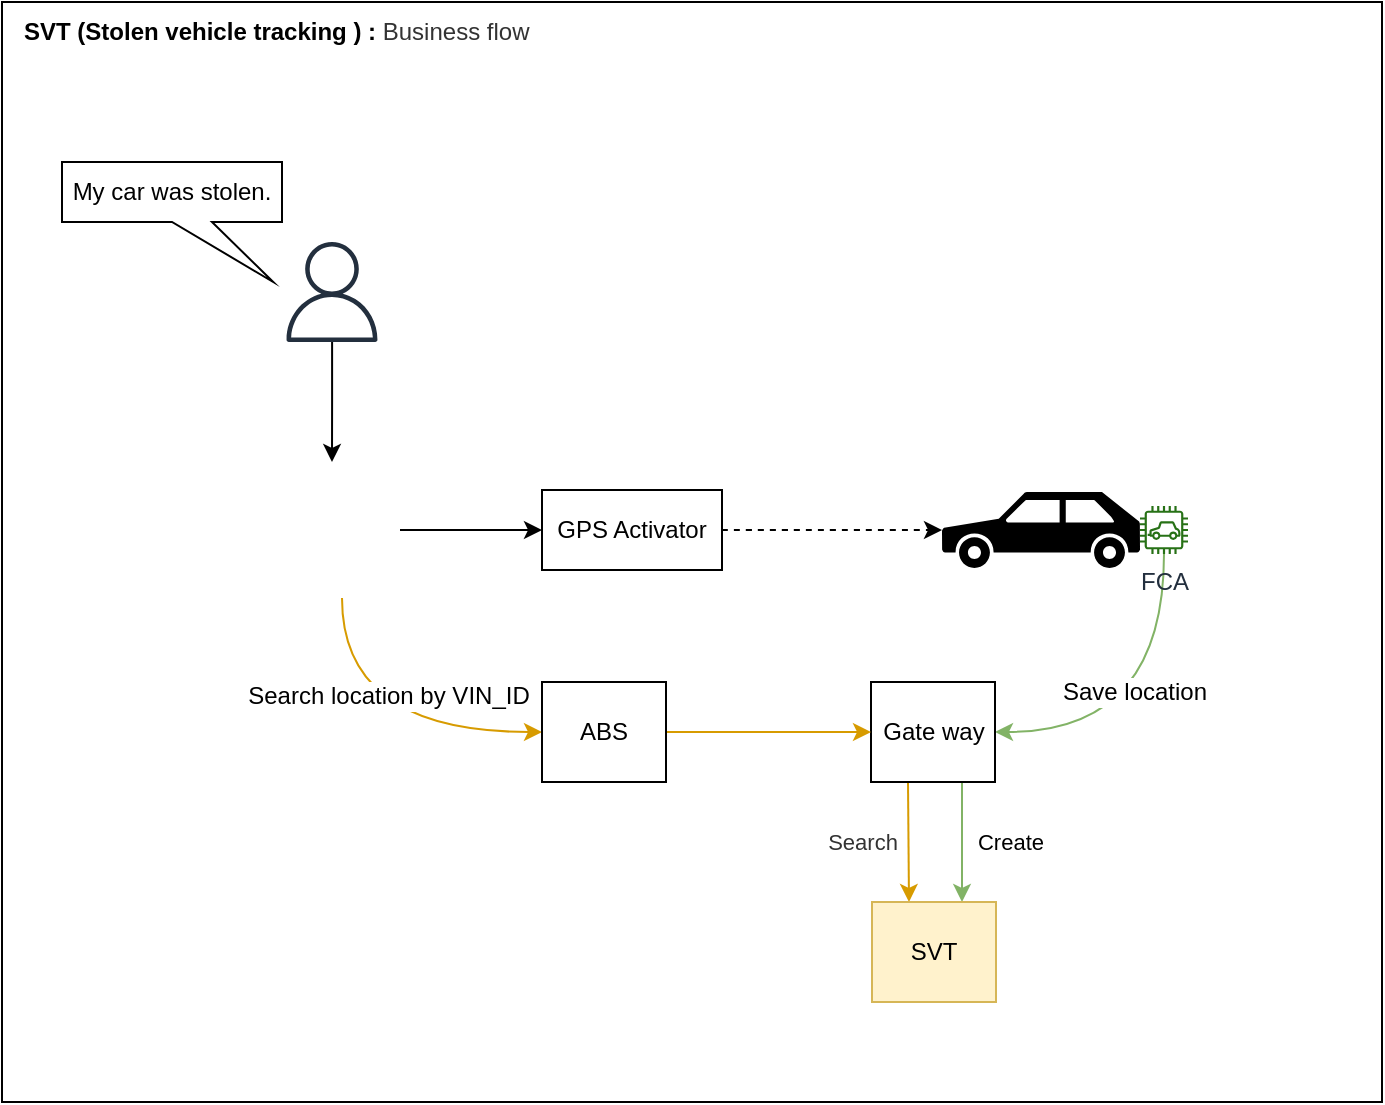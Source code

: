 <mxfile version="12.3.5" type="github" pages="1">
  <diagram id="Ct7FX3QZdZiHv1qoABlO" name="Page-1">
    <mxGraphModel dx="2083" dy="779" grid="1" gridSize="10" guides="1" tooltips="1" connect="1" arrows="1" fold="1" page="1" pageScale="1" pageWidth="850" pageHeight="1100" math="0" shadow="0">
      <root>
        <mxCell id="0"/>
        <mxCell id="1" parent="0"/>
        <mxCell id="S7RXYdwZjhqqfzKiC_Oa-34" value="" style="rounded=0;whiteSpace=wrap;html=1;" vertex="1" parent="1">
          <mxGeometry x="-10" y="210" width="690" height="550" as="geometry"/>
        </mxCell>
        <mxCell id="S7RXYdwZjhqqfzKiC_Oa-6" style="edgeStyle=orthogonalEdgeStyle;rounded=0;orthogonalLoop=1;jettySize=auto;html=1;" edge="1" parent="1" source="S7RXYdwZjhqqfzKiC_Oa-1" target="S7RXYdwZjhqqfzKiC_Oa-2">
          <mxGeometry relative="1" as="geometry"/>
        </mxCell>
        <mxCell id="S7RXYdwZjhqqfzKiC_Oa-1" value="" style="outlineConnect=0;fontColor=#232F3E;gradientColor=none;fillColor=#232F3E;strokeColor=none;dashed=0;verticalLabelPosition=bottom;verticalAlign=top;align=center;html=1;fontSize=12;fontStyle=0;aspect=fixed;pointerEvents=1;shape=mxgraph.aws4.user;" vertex="1" parent="1">
          <mxGeometry x="130" y="330" width="50" height="50" as="geometry"/>
        </mxCell>
        <mxCell id="S7RXYdwZjhqqfzKiC_Oa-11" style="edgeStyle=orthogonalEdgeStyle;rounded=0;orthogonalLoop=1;jettySize=auto;html=1;entryX=0;entryY=0.5;entryDx=0;entryDy=0;" edge="1" parent="1" source="S7RXYdwZjhqqfzKiC_Oa-2" target="S7RXYdwZjhqqfzKiC_Oa-8">
          <mxGeometry relative="1" as="geometry"/>
        </mxCell>
        <mxCell id="S7RXYdwZjhqqfzKiC_Oa-25" style="edgeStyle=orthogonalEdgeStyle;curved=1;rounded=0;orthogonalLoop=1;jettySize=auto;html=1;entryX=0;entryY=0.5;entryDx=0;entryDy=0;fillColor=#ffe6cc;strokeColor=#d79b00;" edge="1" parent="1" source="S7RXYdwZjhqqfzKiC_Oa-2" target="S7RXYdwZjhqqfzKiC_Oa-24">
          <mxGeometry relative="1" as="geometry">
            <Array as="points">
              <mxPoint x="160" y="575"/>
            </Array>
          </mxGeometry>
        </mxCell>
        <mxCell id="S7RXYdwZjhqqfzKiC_Oa-26" value="Search location by VIN_ID" style="text;html=1;align=center;verticalAlign=middle;resizable=0;points=[];;labelBackgroundColor=#ffffff;" vertex="1" connectable="0" parent="S7RXYdwZjhqqfzKiC_Oa-25">
          <mxGeometry x="-0.421" y="23" relative="1" as="geometry">
            <mxPoint as="offset"/>
          </mxGeometry>
        </mxCell>
        <mxCell id="S7RXYdwZjhqqfzKiC_Oa-2" value="" style="shape=image;html=1;verticalAlign=top;verticalLabelPosition=bottom;labelBackgroundColor=#ffffff;imageAspect=0;aspect=fixed;image=https://cdn4.iconfinder.com/data/icons/help-and-support-5/64/phone-call-service-support-customer-128.png;align=center;" vertex="1" parent="1">
          <mxGeometry x="121" y="440" width="68" height="68" as="geometry"/>
        </mxCell>
        <mxCell id="S7RXYdwZjhqqfzKiC_Oa-7" value="My car was stolen." style="shape=callout;whiteSpace=wrap;html=1;perimeter=calloutPerimeter;position2=0.96;" vertex="1" parent="1">
          <mxGeometry x="20" y="290" width="110" height="60" as="geometry"/>
        </mxCell>
        <mxCell id="S7RXYdwZjhqqfzKiC_Oa-13" style="edgeStyle=orthogonalEdgeStyle;rounded=0;orthogonalLoop=1;jettySize=auto;html=1;entryX=0;entryY=0.5;entryDx=0;entryDy=0;entryPerimeter=0;curved=1;dashed=1;" edge="1" parent="1" source="S7RXYdwZjhqqfzKiC_Oa-8" target="S7RXYdwZjhqqfzKiC_Oa-12">
          <mxGeometry relative="1" as="geometry"/>
        </mxCell>
        <mxCell id="S7RXYdwZjhqqfzKiC_Oa-8" value="GPS Activator" style="rounded=0;whiteSpace=wrap;html=1;" vertex="1" parent="1">
          <mxGeometry x="260" y="454" width="90" height="40" as="geometry"/>
        </mxCell>
        <mxCell id="S7RXYdwZjhqqfzKiC_Oa-12" value="" style="shape=mxgraph.signs.transportation.car_3;html=1;fillColor=#000000;strokeColor=none;verticalLabelPosition=bottom;verticalAlign=top;align=center;" vertex="1" parent="1">
          <mxGeometry x="460" y="455" width="99" height="38" as="geometry"/>
        </mxCell>
        <mxCell id="S7RXYdwZjhqqfzKiC_Oa-19" style="edgeStyle=orthogonalEdgeStyle;curved=1;rounded=0;orthogonalLoop=1;jettySize=auto;html=1;fillColor=#d5e8d4;strokeColor=#82b366;" edge="1" parent="1" source="S7RXYdwZjhqqfzKiC_Oa-17" target="S7RXYdwZjhqqfzKiC_Oa-18">
          <mxGeometry relative="1" as="geometry">
            <Array as="points">
              <mxPoint x="571" y="575"/>
            </Array>
          </mxGeometry>
        </mxCell>
        <mxCell id="S7RXYdwZjhqqfzKiC_Oa-27" value="Save location" style="text;html=1;align=center;verticalAlign=middle;resizable=0;points=[];;labelBackgroundColor=#ffffff;" vertex="1" connectable="0" parent="S7RXYdwZjhqqfzKiC_Oa-19">
          <mxGeometry x="-0.206" y="-15" relative="1" as="geometry">
            <mxPoint as="offset"/>
          </mxGeometry>
        </mxCell>
        <mxCell id="S7RXYdwZjhqqfzKiC_Oa-17" value="FCA" style="outlineConnect=0;fontColor=#232F3E;gradientColor=none;fillColor=#277116;strokeColor=none;dashed=0;verticalLabelPosition=bottom;verticalAlign=top;align=center;html=1;fontSize=12;fontStyle=0;aspect=fixed;pointerEvents=1;shape=mxgraph.aws4.car;" vertex="1" parent="1">
          <mxGeometry x="559" y="462" width="24" height="24" as="geometry"/>
        </mxCell>
        <mxCell id="S7RXYdwZjhqqfzKiC_Oa-22" value="Create" style="edgeStyle=orthogonalEdgeStyle;curved=1;rounded=0;orthogonalLoop=1;jettySize=auto;html=1;fillColor=#d5e8d4;strokeColor=#82b366;" edge="1" parent="1" source="S7RXYdwZjhqqfzKiC_Oa-18" target="S7RXYdwZjhqqfzKiC_Oa-21">
          <mxGeometry y="24" relative="1" as="geometry">
            <Array as="points">
              <mxPoint x="470" y="620"/>
              <mxPoint x="470" y="620"/>
            </Array>
            <mxPoint as="offset"/>
          </mxGeometry>
        </mxCell>
        <mxCell id="S7RXYdwZjhqqfzKiC_Oa-38" value="Search" style="rounded=0;orthogonalLoop=1;jettySize=auto;html=1;entryX=0.25;entryY=0;entryDx=0;entryDy=0;fontColor=#333333;exitX=0.25;exitY=1;exitDx=0;exitDy=0;fillColor=#ffe6cc;strokeColor=#d79b00;" edge="1" parent="1">
          <mxGeometry x="-0.006" y="-23" relative="1" as="geometry">
            <mxPoint x="443" y="600" as="sourcePoint"/>
            <mxPoint x="443.5" y="660" as="targetPoint"/>
            <mxPoint as="offset"/>
          </mxGeometry>
        </mxCell>
        <mxCell id="S7RXYdwZjhqqfzKiC_Oa-18" value="Gate way" style="rounded=0;whiteSpace=wrap;html=1;" vertex="1" parent="1">
          <mxGeometry x="424.5" y="550" width="62" height="50" as="geometry"/>
        </mxCell>
        <mxCell id="S7RXYdwZjhqqfzKiC_Oa-21" value="SVT" style="rounded=0;whiteSpace=wrap;html=1;fillColor=#fff2cc;strokeColor=#d6b656;" vertex="1" parent="1">
          <mxGeometry x="425" y="660" width="62" height="50" as="geometry"/>
        </mxCell>
        <mxCell id="S7RXYdwZjhqqfzKiC_Oa-37" style="edgeStyle=orthogonalEdgeStyle;curved=1;rounded=0;orthogonalLoop=1;jettySize=auto;html=1;entryX=0;entryY=0.5;entryDx=0;entryDy=0;fontColor=#333333;fillColor=#ffe6cc;strokeColor=#d79b00;" edge="1" parent="1" source="S7RXYdwZjhqqfzKiC_Oa-24" target="S7RXYdwZjhqqfzKiC_Oa-18">
          <mxGeometry relative="1" as="geometry"/>
        </mxCell>
        <mxCell id="S7RXYdwZjhqqfzKiC_Oa-24" value="ABS" style="rounded=0;whiteSpace=wrap;html=1;" vertex="1" parent="1">
          <mxGeometry x="260" y="550" width="62" height="50" as="geometry"/>
        </mxCell>
        <mxCell id="S7RXYdwZjhqqfzKiC_Oa-35" value="SVT (Stolen vehicle tracking ) :&lt;span style=&quot;color: rgb(51 , 51 , 51) ; font-weight: 400&quot;&gt;&amp;nbsp;Business flow&lt;/span&gt;" style="text;html=1;strokeColor=none;fillColor=none;align=left;verticalAlign=middle;whiteSpace=wrap;rounded=0;fontStyle=1;spacingLeft=9;" vertex="1" parent="1">
          <mxGeometry x="-10" y="210" width="290" height="30" as="geometry"/>
        </mxCell>
      </root>
    </mxGraphModel>
  </diagram>
</mxfile>
